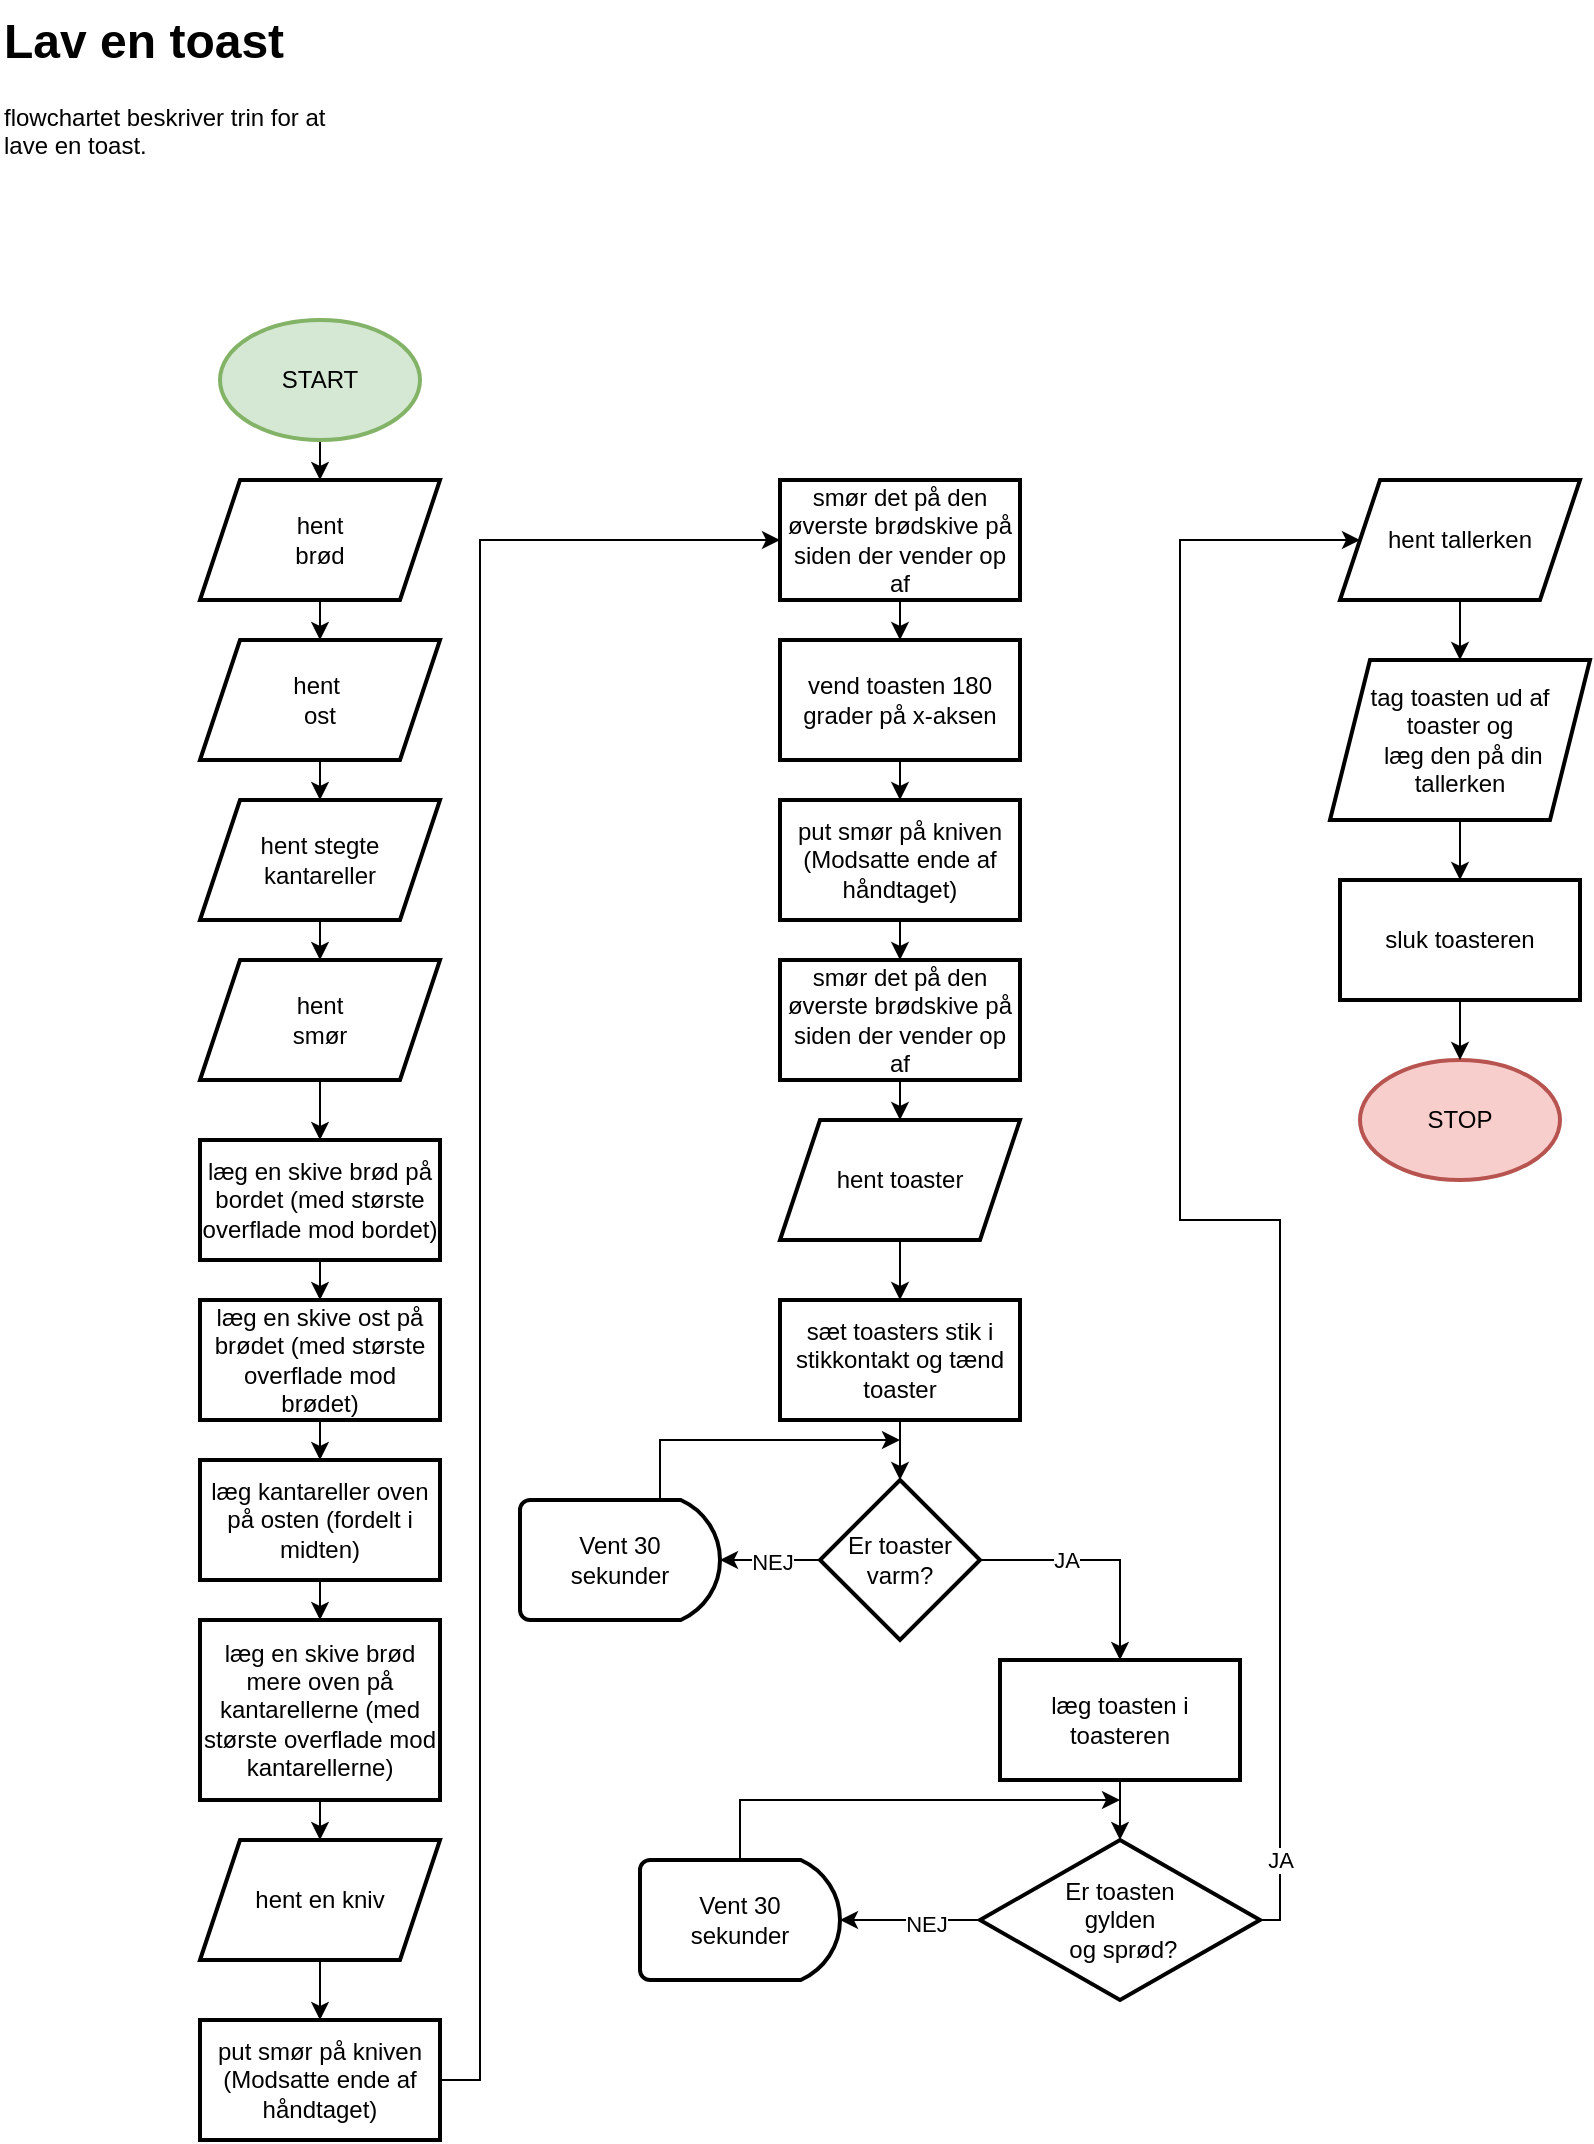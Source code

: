 <mxfile version="24.7.17">
  <diagram name="Side-1" id="SSE76WOGkAGjf-zWOz9X">
    <mxGraphModel dx="1844" dy="994" grid="1" gridSize="10" guides="1" tooltips="1" connect="1" arrows="1" fold="1" page="1" pageScale="1" pageWidth="850" pageHeight="1100" math="0" shadow="0">
      <root>
        <mxCell id="0" />
        <mxCell id="1" parent="0" />
        <mxCell id="fC9aXzVR1D02H2SN2eSI-3" value="&lt;h1 style=&quot;margin-top: 0px;&quot;&gt;Lav en toast&lt;br&gt;&lt;/h1&gt;&lt;p&gt;flowchartet beskriver trin for at lave en toast.&lt;br&gt;&lt;/p&gt;" style="text;html=1;whiteSpace=wrap;overflow=hidden;rounded=0;" vertex="1" parent="1">
          <mxGeometry x="10" y="10" width="180" height="80" as="geometry" />
        </mxCell>
        <mxCell id="fC9aXzVR1D02H2SN2eSI-8" value="" style="edgeStyle=orthogonalEdgeStyle;rounded=0;orthogonalLoop=1;jettySize=auto;html=1;" edge="1" parent="1" source="fC9aXzVR1D02H2SN2eSI-4" target="fC9aXzVR1D02H2SN2eSI-7">
          <mxGeometry relative="1" as="geometry" />
        </mxCell>
        <mxCell id="fC9aXzVR1D02H2SN2eSI-4" value="START" style="strokeWidth=2;html=1;shape=mxgraph.flowchart.start_1;whiteSpace=wrap;fillColor=#d5e8d4;strokeColor=#82b366;" vertex="1" parent="1">
          <mxGeometry x="120" y="170" width="100" height="60" as="geometry" />
        </mxCell>
        <mxCell id="fC9aXzVR1D02H2SN2eSI-10" value="" style="edgeStyle=orthogonalEdgeStyle;rounded=0;orthogonalLoop=1;jettySize=auto;html=1;" edge="1" parent="1" source="fC9aXzVR1D02H2SN2eSI-7" target="fC9aXzVR1D02H2SN2eSI-9">
          <mxGeometry relative="1" as="geometry" />
        </mxCell>
        <mxCell id="fC9aXzVR1D02H2SN2eSI-7" value="&lt;div&gt;hent&lt;/div&gt;&lt;div&gt;brød&lt;br&gt;&lt;/div&gt;" style="shape=parallelogram;perimeter=parallelogramPerimeter;whiteSpace=wrap;html=1;fixedSize=1;strokeWidth=2;" vertex="1" parent="1">
          <mxGeometry x="110" y="250" width="120" height="60" as="geometry" />
        </mxCell>
        <mxCell id="fC9aXzVR1D02H2SN2eSI-12" value="" style="edgeStyle=orthogonalEdgeStyle;rounded=0;orthogonalLoop=1;jettySize=auto;html=1;" edge="1" parent="1" source="fC9aXzVR1D02H2SN2eSI-9" target="fC9aXzVR1D02H2SN2eSI-11">
          <mxGeometry relative="1" as="geometry" />
        </mxCell>
        <mxCell id="fC9aXzVR1D02H2SN2eSI-9" value="&lt;div&gt;hent&amp;nbsp;&lt;/div&gt;&lt;div&gt;ost&lt;/div&gt;" style="shape=parallelogram;perimeter=parallelogramPerimeter;whiteSpace=wrap;html=1;fixedSize=1;strokeWidth=2;" vertex="1" parent="1">
          <mxGeometry x="110" y="330" width="120" height="60" as="geometry" />
        </mxCell>
        <mxCell id="fC9aXzVR1D02H2SN2eSI-14" value="" style="edgeStyle=orthogonalEdgeStyle;rounded=0;orthogonalLoop=1;jettySize=auto;html=1;" edge="1" parent="1" source="fC9aXzVR1D02H2SN2eSI-11" target="fC9aXzVR1D02H2SN2eSI-13">
          <mxGeometry relative="1" as="geometry" />
        </mxCell>
        <mxCell id="fC9aXzVR1D02H2SN2eSI-11" value="&lt;div&gt;hent stegte&lt;/div&gt;&lt;div&gt;kantareller&lt;br&gt;&lt;/div&gt;" style="shape=parallelogram;perimeter=parallelogramPerimeter;whiteSpace=wrap;html=1;fixedSize=1;strokeWidth=2;" vertex="1" parent="1">
          <mxGeometry x="110" y="410" width="120" height="60" as="geometry" />
        </mxCell>
        <mxCell id="fC9aXzVR1D02H2SN2eSI-16" value="" style="edgeStyle=orthogonalEdgeStyle;rounded=0;orthogonalLoop=1;jettySize=auto;html=1;" edge="1" parent="1" source="fC9aXzVR1D02H2SN2eSI-13" target="fC9aXzVR1D02H2SN2eSI-15">
          <mxGeometry relative="1" as="geometry" />
        </mxCell>
        <mxCell id="fC9aXzVR1D02H2SN2eSI-13" value="&lt;div&gt;hent &lt;br&gt;&lt;/div&gt;&lt;div&gt;smør&lt;br&gt;&lt;/div&gt;" style="shape=parallelogram;perimeter=parallelogramPerimeter;whiteSpace=wrap;html=1;fixedSize=1;strokeWidth=2;" vertex="1" parent="1">
          <mxGeometry x="110" y="490" width="120" height="60" as="geometry" />
        </mxCell>
        <mxCell id="fC9aXzVR1D02H2SN2eSI-18" value="" style="edgeStyle=orthogonalEdgeStyle;rounded=0;orthogonalLoop=1;jettySize=auto;html=1;" edge="1" parent="1" source="fC9aXzVR1D02H2SN2eSI-15" target="fC9aXzVR1D02H2SN2eSI-17">
          <mxGeometry relative="1" as="geometry" />
        </mxCell>
        <mxCell id="fC9aXzVR1D02H2SN2eSI-15" value="læg en skive brød på bordet (med største overflade mod bordet)" style="whiteSpace=wrap;html=1;strokeWidth=2;" vertex="1" parent="1">
          <mxGeometry x="110" y="580" width="120" height="60" as="geometry" />
        </mxCell>
        <mxCell id="fC9aXzVR1D02H2SN2eSI-20" value="" style="edgeStyle=orthogonalEdgeStyle;rounded=0;orthogonalLoop=1;jettySize=auto;html=1;" edge="1" parent="1" source="fC9aXzVR1D02H2SN2eSI-17" target="fC9aXzVR1D02H2SN2eSI-19">
          <mxGeometry relative="1" as="geometry" />
        </mxCell>
        <mxCell id="fC9aXzVR1D02H2SN2eSI-17" value="læg en skive ost på brødet (med største overflade mod brødet)" style="whiteSpace=wrap;html=1;strokeWidth=2;" vertex="1" parent="1">
          <mxGeometry x="110" y="660" width="120" height="60" as="geometry" />
        </mxCell>
        <mxCell id="fC9aXzVR1D02H2SN2eSI-22" value="" style="edgeStyle=orthogonalEdgeStyle;rounded=0;orthogonalLoop=1;jettySize=auto;html=1;" edge="1" parent="1" source="fC9aXzVR1D02H2SN2eSI-19" target="fC9aXzVR1D02H2SN2eSI-21">
          <mxGeometry relative="1" as="geometry" />
        </mxCell>
        <mxCell id="fC9aXzVR1D02H2SN2eSI-19" value="læg kantareller oven på osten (fordelt i midten)" style="whiteSpace=wrap;html=1;strokeWidth=2;" vertex="1" parent="1">
          <mxGeometry x="110" y="740" width="120" height="60" as="geometry" />
        </mxCell>
        <mxCell id="fC9aXzVR1D02H2SN2eSI-26" value="" style="edgeStyle=orthogonalEdgeStyle;rounded=0;orthogonalLoop=1;jettySize=auto;html=1;" edge="1" parent="1" source="fC9aXzVR1D02H2SN2eSI-21" target="fC9aXzVR1D02H2SN2eSI-25">
          <mxGeometry relative="1" as="geometry" />
        </mxCell>
        <mxCell id="fC9aXzVR1D02H2SN2eSI-21" value="læg en skive brød mere oven på kantarellerne (med største overflade mod kantarellerne)" style="whiteSpace=wrap;html=1;strokeWidth=2;" vertex="1" parent="1">
          <mxGeometry x="110" y="820" width="120" height="90" as="geometry" />
        </mxCell>
        <mxCell id="fC9aXzVR1D02H2SN2eSI-28" value="" style="edgeStyle=orthogonalEdgeStyle;rounded=0;orthogonalLoop=1;jettySize=auto;html=1;" edge="1" parent="1" source="fC9aXzVR1D02H2SN2eSI-25" target="fC9aXzVR1D02H2SN2eSI-27">
          <mxGeometry relative="1" as="geometry" />
        </mxCell>
        <mxCell id="fC9aXzVR1D02H2SN2eSI-25" value="hent en kniv" style="shape=parallelogram;perimeter=parallelogramPerimeter;whiteSpace=wrap;html=1;fixedSize=1;strokeWidth=2;" vertex="1" parent="1">
          <mxGeometry x="110" y="930" width="120" height="60" as="geometry" />
        </mxCell>
        <mxCell id="fC9aXzVR1D02H2SN2eSI-30" value="" style="edgeStyle=orthogonalEdgeStyle;rounded=0;orthogonalLoop=1;jettySize=auto;html=1;entryX=0;entryY=0.5;entryDx=0;entryDy=0;" edge="1" parent="1" target="fC9aXzVR1D02H2SN2eSI-29">
          <mxGeometry relative="1" as="geometry">
            <mxPoint x="180" y="1050" as="sourcePoint" />
            <mxPoint x="280" y="280" as="targetPoint" />
            <Array as="points">
              <mxPoint x="250" y="1050" />
              <mxPoint x="250" y="280" />
            </Array>
          </mxGeometry>
        </mxCell>
        <mxCell id="fC9aXzVR1D02H2SN2eSI-27" value="put smør på kniven (Modsatte ende af håndtaget)" style="whiteSpace=wrap;html=1;strokeWidth=2;" vertex="1" parent="1">
          <mxGeometry x="110" y="1020" width="120" height="60" as="geometry" />
        </mxCell>
        <mxCell id="fC9aXzVR1D02H2SN2eSI-32" value="" style="edgeStyle=orthogonalEdgeStyle;rounded=0;orthogonalLoop=1;jettySize=auto;html=1;" edge="1" parent="1" source="fC9aXzVR1D02H2SN2eSI-29" target="fC9aXzVR1D02H2SN2eSI-31">
          <mxGeometry relative="1" as="geometry" />
        </mxCell>
        <mxCell id="fC9aXzVR1D02H2SN2eSI-29" value="smør det på den øverste brødskive på siden der vender op af" style="whiteSpace=wrap;html=1;strokeWidth=2;" vertex="1" parent="1">
          <mxGeometry x="400" y="250" width="120" height="60" as="geometry" />
        </mxCell>
        <mxCell id="fC9aXzVR1D02H2SN2eSI-34" value="" style="edgeStyle=orthogonalEdgeStyle;rounded=0;orthogonalLoop=1;jettySize=auto;html=1;" edge="1" parent="1" source="fC9aXzVR1D02H2SN2eSI-31" target="fC9aXzVR1D02H2SN2eSI-33">
          <mxGeometry relative="1" as="geometry" />
        </mxCell>
        <mxCell id="fC9aXzVR1D02H2SN2eSI-31" value="vend toasten 180 grader på x-aksen " style="whiteSpace=wrap;html=1;strokeWidth=2;" vertex="1" parent="1">
          <mxGeometry x="400" y="330" width="120" height="60" as="geometry" />
        </mxCell>
        <mxCell id="fC9aXzVR1D02H2SN2eSI-37" value="" style="edgeStyle=orthogonalEdgeStyle;rounded=0;orthogonalLoop=1;jettySize=auto;html=1;" edge="1" parent="1" source="fC9aXzVR1D02H2SN2eSI-33" target="fC9aXzVR1D02H2SN2eSI-36">
          <mxGeometry relative="1" as="geometry" />
        </mxCell>
        <mxCell id="fC9aXzVR1D02H2SN2eSI-33" value="put smør på kniven (Modsatte ende af håndtaget)" style="whiteSpace=wrap;html=1;strokeWidth=2;" vertex="1" parent="1">
          <mxGeometry x="400" y="410" width="120" height="60" as="geometry" />
        </mxCell>
        <mxCell id="fC9aXzVR1D02H2SN2eSI-39" value="" style="edgeStyle=orthogonalEdgeStyle;rounded=0;orthogonalLoop=1;jettySize=auto;html=1;" edge="1" parent="1" source="fC9aXzVR1D02H2SN2eSI-36" target="fC9aXzVR1D02H2SN2eSI-38">
          <mxGeometry relative="1" as="geometry" />
        </mxCell>
        <mxCell id="fC9aXzVR1D02H2SN2eSI-36" value="smør det på den øverste brødskive på siden der vender op af" style="whiteSpace=wrap;html=1;strokeWidth=2;" vertex="1" parent="1">
          <mxGeometry x="400" y="490" width="120" height="60" as="geometry" />
        </mxCell>
        <mxCell id="fC9aXzVR1D02H2SN2eSI-41" value="" style="edgeStyle=orthogonalEdgeStyle;rounded=0;orthogonalLoop=1;jettySize=auto;html=1;" edge="1" parent="1" source="fC9aXzVR1D02H2SN2eSI-38" target="fC9aXzVR1D02H2SN2eSI-40">
          <mxGeometry relative="1" as="geometry" />
        </mxCell>
        <mxCell id="fC9aXzVR1D02H2SN2eSI-38" value="hent toaster" style="shape=parallelogram;perimeter=parallelogramPerimeter;whiteSpace=wrap;html=1;fixedSize=1;strokeWidth=2;" vertex="1" parent="1">
          <mxGeometry x="400" y="570" width="120" height="60" as="geometry" />
        </mxCell>
        <mxCell id="fC9aXzVR1D02H2SN2eSI-43" value="" style="edgeStyle=orthogonalEdgeStyle;rounded=0;orthogonalLoop=1;jettySize=auto;html=1;" edge="1" parent="1" source="fC9aXzVR1D02H2SN2eSI-40" target="fC9aXzVR1D02H2SN2eSI-42">
          <mxGeometry relative="1" as="geometry" />
        </mxCell>
        <mxCell id="fC9aXzVR1D02H2SN2eSI-40" value="sæt toasters stik i stikkontakt og tænd toaster" style="whiteSpace=wrap;html=1;strokeWidth=2;" vertex="1" parent="1">
          <mxGeometry x="400" y="660" width="120" height="60" as="geometry" />
        </mxCell>
        <mxCell id="fC9aXzVR1D02H2SN2eSI-48" value="" style="edgeStyle=orthogonalEdgeStyle;rounded=0;orthogonalLoop=1;jettySize=auto;html=1;" edge="1" parent="1" source="fC9aXzVR1D02H2SN2eSI-42" target="fC9aXzVR1D02H2SN2eSI-47">
          <mxGeometry relative="1" as="geometry" />
        </mxCell>
        <mxCell id="fC9aXzVR1D02H2SN2eSI-49" value="JA" style="edgeLabel;html=1;align=center;verticalAlign=middle;resizable=0;points=[];" vertex="1" connectable="0" parent="fC9aXzVR1D02H2SN2eSI-48">
          <mxGeometry x="-0.293" relative="1" as="geometry">
            <mxPoint as="offset" />
          </mxGeometry>
        </mxCell>
        <mxCell id="fC9aXzVR1D02H2SN2eSI-42" value="&lt;div&gt;Er toaster &lt;br&gt;&lt;/div&gt;&lt;div&gt;varm?&lt;br&gt;&lt;/div&gt;" style="rhombus;whiteSpace=wrap;html=1;strokeWidth=2;" vertex="1" parent="1">
          <mxGeometry x="420" y="750" width="80" height="80" as="geometry" />
        </mxCell>
        <mxCell id="fC9aXzVR1D02H2SN2eSI-56" value="" style="edgeStyle=orthogonalEdgeStyle;rounded=0;orthogonalLoop=1;jettySize=auto;html=1;" edge="1" parent="1" source="fC9aXzVR1D02H2SN2eSI-47" target="fC9aXzVR1D02H2SN2eSI-55">
          <mxGeometry relative="1" as="geometry" />
        </mxCell>
        <mxCell id="fC9aXzVR1D02H2SN2eSI-47" value="læg toasten i toasteren" style="whiteSpace=wrap;html=1;strokeWidth=2;" vertex="1" parent="1">
          <mxGeometry x="510" y="840" width="120" height="60" as="geometry" />
        </mxCell>
        <mxCell id="fC9aXzVR1D02H2SN2eSI-53" style="edgeStyle=orthogonalEdgeStyle;rounded=0;orthogonalLoop=1;jettySize=auto;html=1;exitX=0.5;exitY=0;exitDx=0;exitDy=0;exitPerimeter=0;" edge="1" parent="1" source="fC9aXzVR1D02H2SN2eSI-51">
          <mxGeometry relative="1" as="geometry">
            <mxPoint x="460" y="730" as="targetPoint" />
            <Array as="points">
              <mxPoint x="340" y="730" />
            </Array>
          </mxGeometry>
        </mxCell>
        <mxCell id="fC9aXzVR1D02H2SN2eSI-51" value="&lt;div&gt;Vent 30&lt;/div&gt;&lt;div&gt;sekunder&lt;br&gt;&lt;/div&gt;" style="strokeWidth=2;html=1;shape=mxgraph.flowchart.delay;whiteSpace=wrap;" vertex="1" parent="1">
          <mxGeometry x="270" y="760" width="100" height="60" as="geometry" />
        </mxCell>
        <mxCell id="fC9aXzVR1D02H2SN2eSI-52" style="edgeStyle=orthogonalEdgeStyle;rounded=0;orthogonalLoop=1;jettySize=auto;html=1;exitX=0;exitY=0.5;exitDx=0;exitDy=0;entryX=1;entryY=0.5;entryDx=0;entryDy=0;entryPerimeter=0;" edge="1" parent="1" source="fC9aXzVR1D02H2SN2eSI-42" target="fC9aXzVR1D02H2SN2eSI-51">
          <mxGeometry relative="1" as="geometry" />
        </mxCell>
        <mxCell id="fC9aXzVR1D02H2SN2eSI-54" value="NEJ" style="edgeLabel;html=1;align=center;verticalAlign=middle;resizable=0;points=[];" vertex="1" connectable="0" parent="fC9aXzVR1D02H2SN2eSI-52">
          <mxGeometry x="-0.039" y="1" relative="1" as="geometry">
            <mxPoint as="offset" />
          </mxGeometry>
        </mxCell>
        <mxCell id="fC9aXzVR1D02H2SN2eSI-62" value="" style="edgeStyle=orthogonalEdgeStyle;rounded=0;orthogonalLoop=1;jettySize=auto;html=1;" edge="1" parent="1" source="fC9aXzVR1D02H2SN2eSI-55" target="fC9aXzVR1D02H2SN2eSI-61">
          <mxGeometry relative="1" as="geometry">
            <Array as="points">
              <mxPoint x="650" y="970" />
              <mxPoint x="650" y="620" />
              <mxPoint x="600" y="620" />
              <mxPoint x="600" y="280" />
            </Array>
          </mxGeometry>
        </mxCell>
        <mxCell id="fC9aXzVR1D02H2SN2eSI-63" value="JA" style="edgeLabel;html=1;align=center;verticalAlign=middle;resizable=0;points=[];" vertex="1" connectable="0" parent="fC9aXzVR1D02H2SN2eSI-62">
          <mxGeometry x="-0.11" y="4" relative="1" as="geometry">
            <mxPoint x="14" y="316" as="offset" />
          </mxGeometry>
        </mxCell>
        <mxCell id="fC9aXzVR1D02H2SN2eSI-55" value="&lt;div&gt;Er toasten&lt;/div&gt;&lt;div&gt;gylden&lt;/div&gt;&lt;div&gt;&amp;nbsp;og sprød?&lt;br&gt;&lt;/div&gt;" style="rhombus;whiteSpace=wrap;html=1;strokeWidth=2;" vertex="1" parent="1">
          <mxGeometry x="500" y="930" width="140" height="80" as="geometry" />
        </mxCell>
        <mxCell id="fC9aXzVR1D02H2SN2eSI-60" style="edgeStyle=orthogonalEdgeStyle;rounded=0;orthogonalLoop=1;jettySize=auto;html=1;exitX=0.5;exitY=0;exitDx=0;exitDy=0;exitPerimeter=0;" edge="1" parent="1" source="fC9aXzVR1D02H2SN2eSI-57">
          <mxGeometry relative="1" as="geometry">
            <mxPoint x="570" y="910" as="targetPoint" />
            <Array as="points">
              <mxPoint x="380" y="910" />
            </Array>
          </mxGeometry>
        </mxCell>
        <mxCell id="fC9aXzVR1D02H2SN2eSI-57" value="&lt;div&gt;Vent 30&lt;/div&gt;&lt;div&gt;sekunder&lt;br&gt;&lt;/div&gt;" style="strokeWidth=2;html=1;shape=mxgraph.flowchart.delay;whiteSpace=wrap;" vertex="1" parent="1">
          <mxGeometry x="330" y="940" width="100" height="60" as="geometry" />
        </mxCell>
        <mxCell id="fC9aXzVR1D02H2SN2eSI-58" style="edgeStyle=orthogonalEdgeStyle;rounded=0;orthogonalLoop=1;jettySize=auto;html=1;exitX=0;exitY=0.5;exitDx=0;exitDy=0;entryX=1;entryY=0.5;entryDx=0;entryDy=0;entryPerimeter=0;" edge="1" parent="1" source="fC9aXzVR1D02H2SN2eSI-55" target="fC9aXzVR1D02H2SN2eSI-57">
          <mxGeometry relative="1" as="geometry" />
        </mxCell>
        <mxCell id="fC9aXzVR1D02H2SN2eSI-59" value="NEJ" style="edgeLabel;html=1;align=center;verticalAlign=middle;resizable=0;points=[];" vertex="1" connectable="0" parent="fC9aXzVR1D02H2SN2eSI-58">
          <mxGeometry x="-0.222" y="2" relative="1" as="geometry">
            <mxPoint as="offset" />
          </mxGeometry>
        </mxCell>
        <mxCell id="fC9aXzVR1D02H2SN2eSI-65" value="" style="edgeStyle=orthogonalEdgeStyle;rounded=0;orthogonalLoop=1;jettySize=auto;html=1;" edge="1" parent="1" source="fC9aXzVR1D02H2SN2eSI-61" target="fC9aXzVR1D02H2SN2eSI-64">
          <mxGeometry relative="1" as="geometry" />
        </mxCell>
        <mxCell id="fC9aXzVR1D02H2SN2eSI-61" value="hent tallerken" style="shape=parallelogram;perimeter=parallelogramPerimeter;whiteSpace=wrap;html=1;fixedSize=1;strokeWidth=2;" vertex="1" parent="1">
          <mxGeometry x="680" y="250" width="120" height="60" as="geometry" />
        </mxCell>
        <mxCell id="fC9aXzVR1D02H2SN2eSI-67" value="" style="edgeStyle=orthogonalEdgeStyle;rounded=0;orthogonalLoop=1;jettySize=auto;html=1;" edge="1" parent="1" source="fC9aXzVR1D02H2SN2eSI-64" target="fC9aXzVR1D02H2SN2eSI-66">
          <mxGeometry relative="1" as="geometry" />
        </mxCell>
        <mxCell id="fC9aXzVR1D02H2SN2eSI-64" value="&lt;div&gt;tag toasten ud af toaster og&lt;/div&gt;&lt;div&gt;&amp;nbsp;læg den på din tallerken&lt;/div&gt;" style="shape=parallelogram;perimeter=parallelogramPerimeter;whiteSpace=wrap;html=1;fixedSize=1;strokeWidth=2;" vertex="1" parent="1">
          <mxGeometry x="675" y="340" width="130" height="80" as="geometry" />
        </mxCell>
        <mxCell id="fC9aXzVR1D02H2SN2eSI-66" value="sluk toasteren" style="whiteSpace=wrap;html=1;strokeWidth=2;" vertex="1" parent="1">
          <mxGeometry x="680" y="450" width="120" height="60" as="geometry" />
        </mxCell>
        <mxCell id="fC9aXzVR1D02H2SN2eSI-68" value="STOP" style="strokeWidth=2;html=1;shape=mxgraph.flowchart.start_1;whiteSpace=wrap;fillColor=#f8cecc;strokeColor=#b85450;" vertex="1" parent="1">
          <mxGeometry x="690" y="540" width="100" height="60" as="geometry" />
        </mxCell>
        <mxCell id="fC9aXzVR1D02H2SN2eSI-70" style="edgeStyle=orthogonalEdgeStyle;rounded=0;orthogonalLoop=1;jettySize=auto;html=1;exitX=0.5;exitY=1;exitDx=0;exitDy=0;entryX=0.5;entryY=0;entryDx=0;entryDy=0;entryPerimeter=0;" edge="1" parent="1" source="fC9aXzVR1D02H2SN2eSI-66" target="fC9aXzVR1D02H2SN2eSI-68">
          <mxGeometry relative="1" as="geometry" />
        </mxCell>
      </root>
    </mxGraphModel>
  </diagram>
</mxfile>
